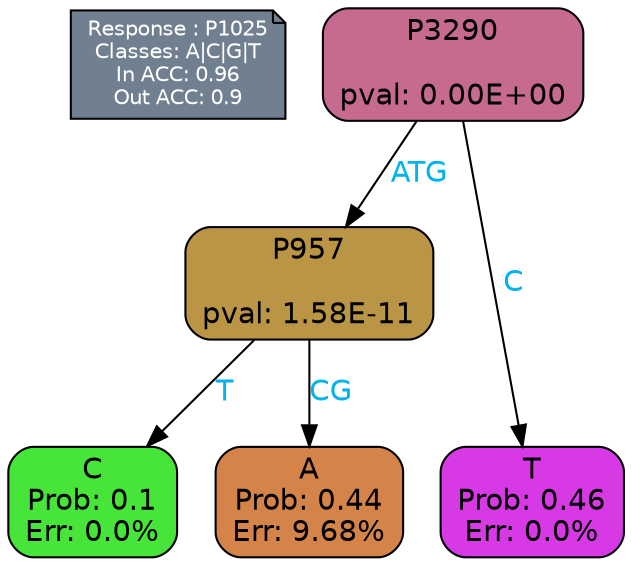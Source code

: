 digraph Tree {
node [shape=box, style="filled, rounded", color="black", fontname=helvetica] ;
graph [ranksep=equally, splines=polylines, bgcolor=transparent, dpi=600] ;
edge [fontname=helvetica] ;
LEGEND [label="Response : P1025
Classes: A|C|G|T
In ACC: 0.96
Out ACC: 0.9
",shape=note,align=left,style=filled,fillcolor="slategray",fontcolor="white",fontsize=10];1 [label="P3290

pval: 0.00E+00", fillcolor="#c76a90"] ;
2 [label="P957

pval: 1.58E-11", fillcolor="#ba9546"] ;
3 [label="C
Prob: 0.1
Err: 0.0%", fillcolor="#47e539"] ;
4 [label="A
Prob: 0.44
Err: 9.68%", fillcolor="#d48349"] ;
5 [label="T
Prob: 0.46
Err: 0.0%", fillcolor="#d739e5"] ;
1 -> 2 [label="ATG",fontcolor=deepskyblue2] ;
1 -> 5 [label="C",fontcolor=deepskyblue2] ;
2 -> 3 [label="T",fontcolor=deepskyblue2] ;
2 -> 4 [label="CG",fontcolor=deepskyblue2] ;
{rank = same; 3;4;5;}{rank = same; LEGEND;1;}}